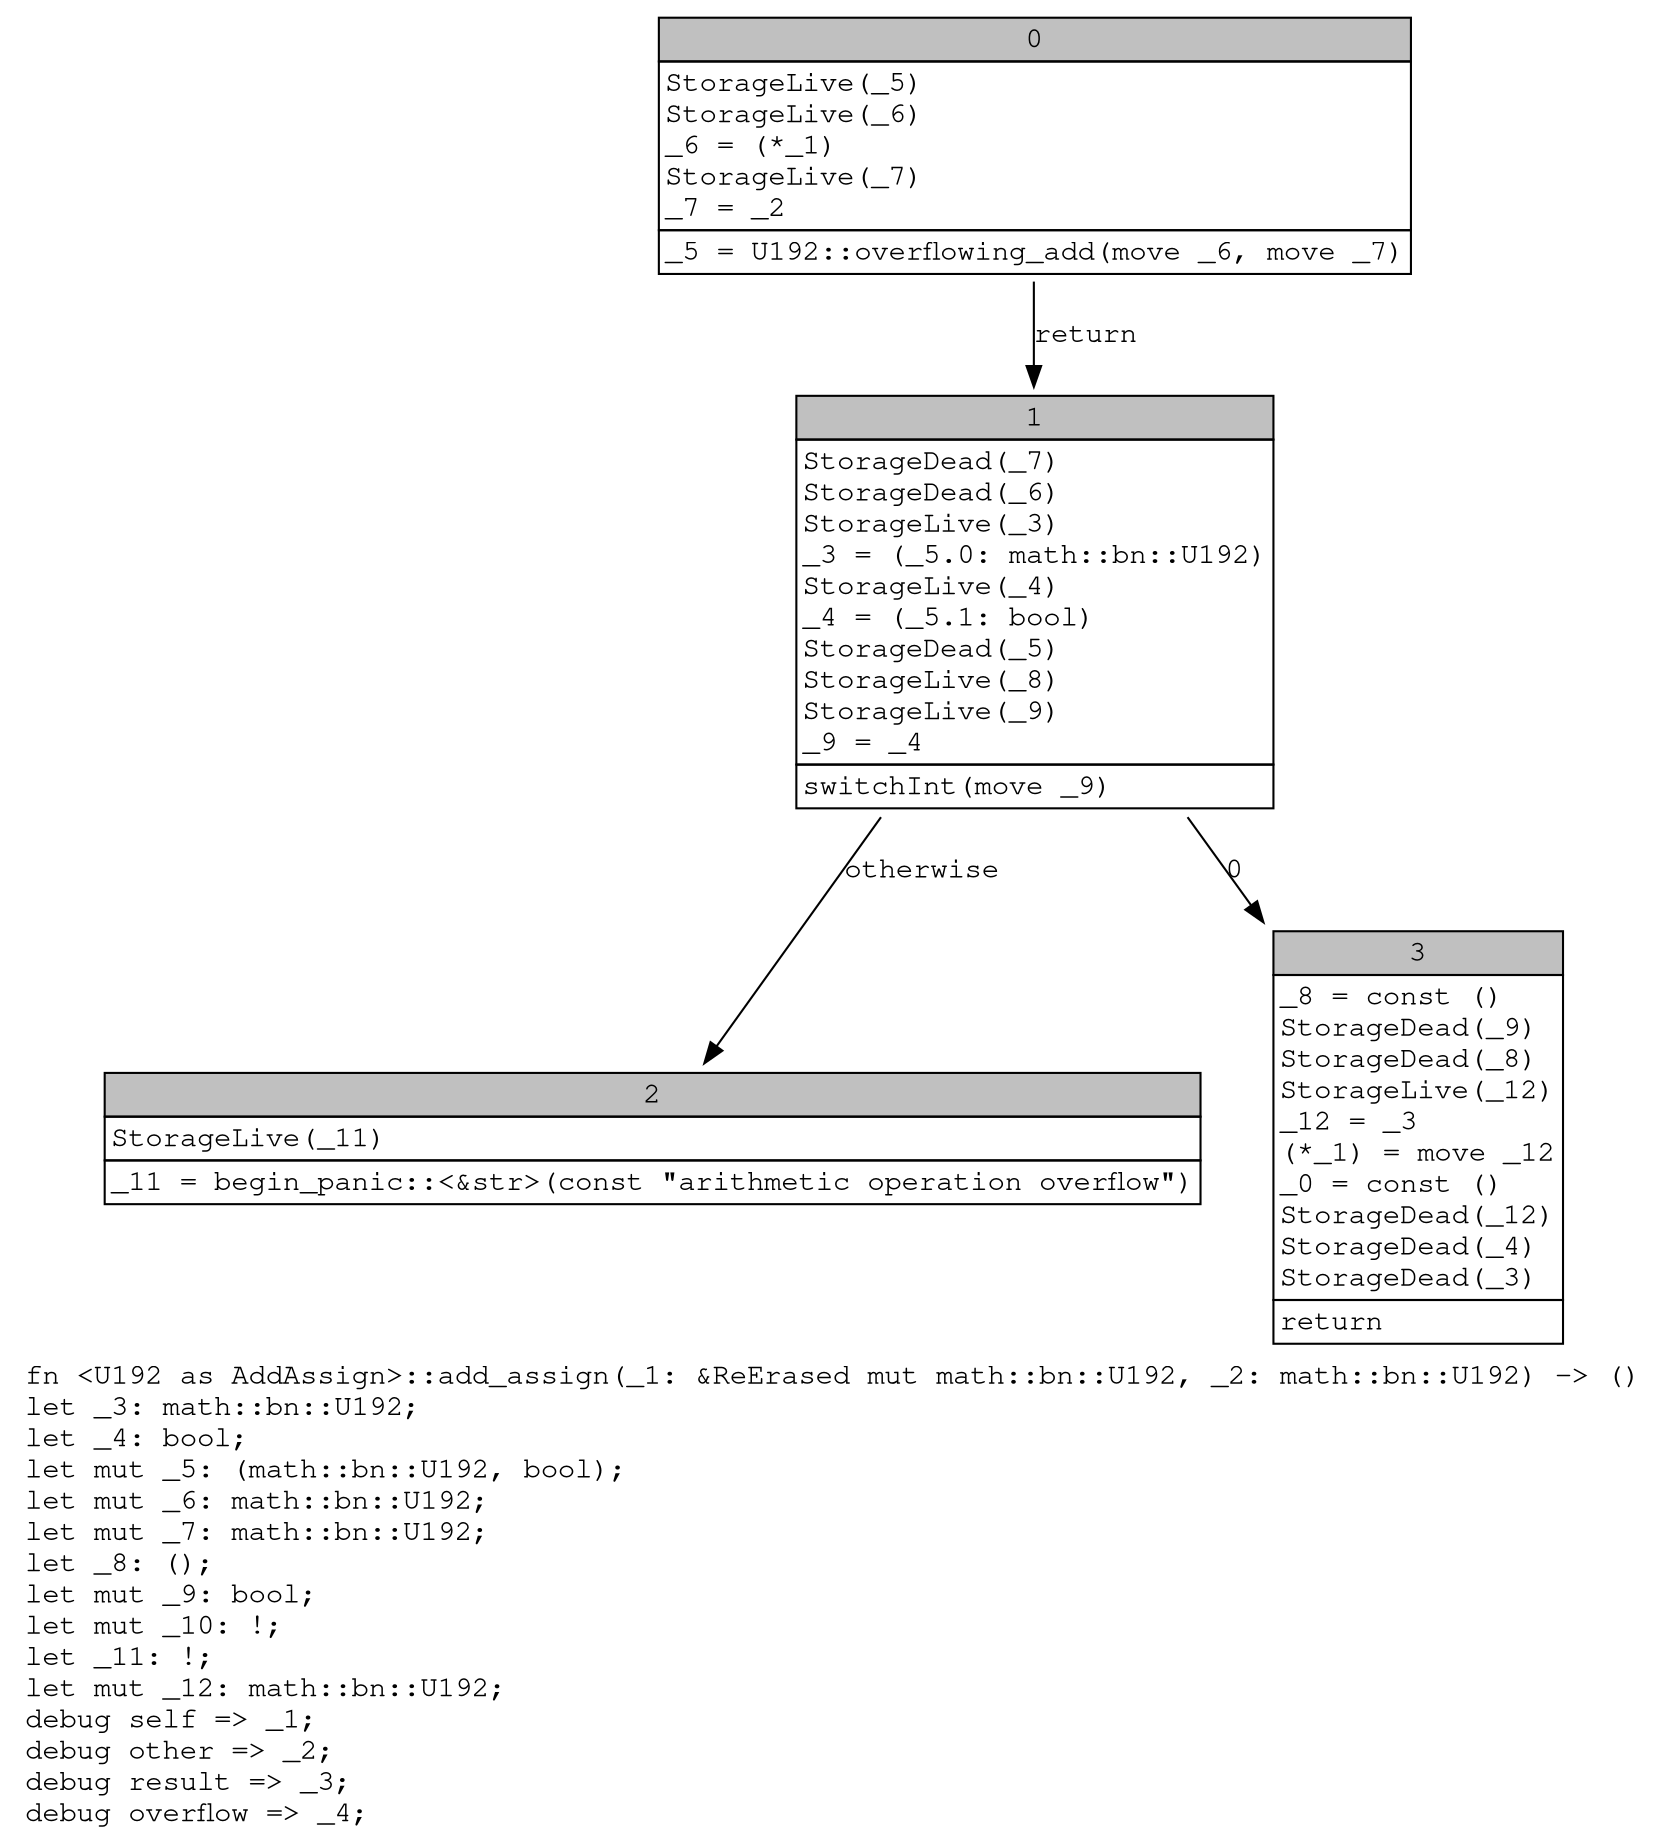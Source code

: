 digraph Mir_0_14587 {
    graph [fontname="Courier, monospace"];
    node [fontname="Courier, monospace"];
    edge [fontname="Courier, monospace"];
    label=<fn &lt;U192 as AddAssign&gt;::add_assign(_1: &amp;ReErased mut math::bn::U192, _2: math::bn::U192) -&gt; ()<br align="left"/>let _3: math::bn::U192;<br align="left"/>let _4: bool;<br align="left"/>let mut _5: (math::bn::U192, bool);<br align="left"/>let mut _6: math::bn::U192;<br align="left"/>let mut _7: math::bn::U192;<br align="left"/>let _8: ();<br align="left"/>let mut _9: bool;<br align="left"/>let mut _10: !;<br align="left"/>let _11: !;<br align="left"/>let mut _12: math::bn::U192;<br align="left"/>debug self =&gt; _1;<br align="left"/>debug other =&gt; _2;<br align="left"/>debug result =&gt; _3;<br align="left"/>debug overflow =&gt; _4;<br align="left"/>>;
    bb0__0_14587 [shape="none", label=<<table border="0" cellborder="1" cellspacing="0"><tr><td bgcolor="gray" align="center" colspan="1">0</td></tr><tr><td align="left" balign="left">StorageLive(_5)<br/>StorageLive(_6)<br/>_6 = (*_1)<br/>StorageLive(_7)<br/>_7 = _2<br/></td></tr><tr><td align="left">_5 = U192::overflowing_add(move _6, move _7)</td></tr></table>>];
    bb1__0_14587 [shape="none", label=<<table border="0" cellborder="1" cellspacing="0"><tr><td bgcolor="gray" align="center" colspan="1">1</td></tr><tr><td align="left" balign="left">StorageDead(_7)<br/>StorageDead(_6)<br/>StorageLive(_3)<br/>_3 = (_5.0: math::bn::U192)<br/>StorageLive(_4)<br/>_4 = (_5.1: bool)<br/>StorageDead(_5)<br/>StorageLive(_8)<br/>StorageLive(_9)<br/>_9 = _4<br/></td></tr><tr><td align="left">switchInt(move _9)</td></tr></table>>];
    bb2__0_14587 [shape="none", label=<<table border="0" cellborder="1" cellspacing="0"><tr><td bgcolor="gray" align="center" colspan="1">2</td></tr><tr><td align="left" balign="left">StorageLive(_11)<br/></td></tr><tr><td align="left">_11 = begin_panic::&lt;&amp;str&gt;(const &quot;arithmetic operation overflow&quot;)</td></tr></table>>];
    bb3__0_14587 [shape="none", label=<<table border="0" cellborder="1" cellspacing="0"><tr><td bgcolor="gray" align="center" colspan="1">3</td></tr><tr><td align="left" balign="left">_8 = const ()<br/>StorageDead(_9)<br/>StorageDead(_8)<br/>StorageLive(_12)<br/>_12 = _3<br/>(*_1) = move _12<br/>_0 = const ()<br/>StorageDead(_12)<br/>StorageDead(_4)<br/>StorageDead(_3)<br/></td></tr><tr><td align="left">return</td></tr></table>>];
    bb0__0_14587 -> bb1__0_14587 [label="return"];
    bb1__0_14587 -> bb3__0_14587 [label="0"];
    bb1__0_14587 -> bb2__0_14587 [label="otherwise"];
}
